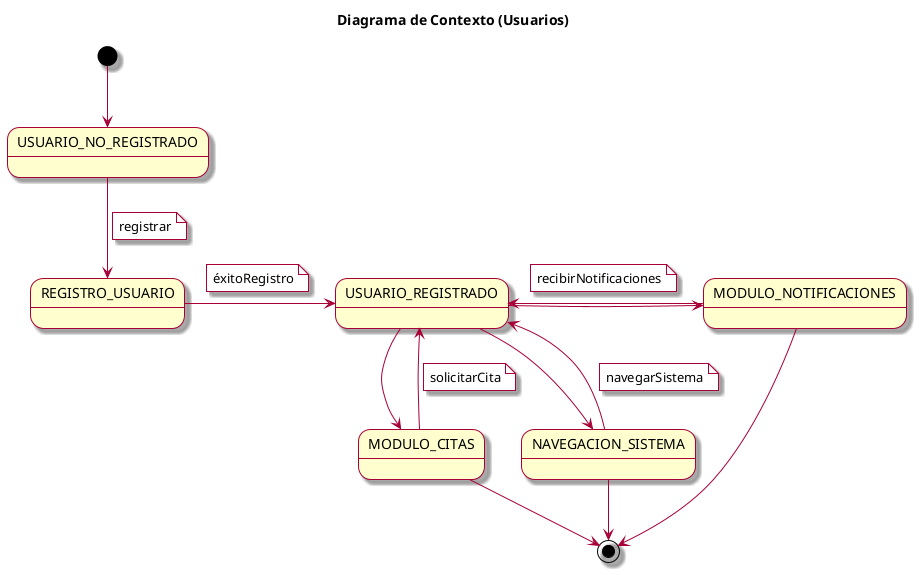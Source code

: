 @startuml Diagrama de Contexto (Usuarios y Sistema)

skin rose
skinparam note {
  BackgroundColor white
}
title Diagrama de Contexto (Usuarios)

[*] --> USUARIO_NO_REGISTRADO

USUARIO_NO_REGISTRADO -d-> REGISTRO_USUARIO
note on link: registrar

REGISTRO_USUARIO -r-> USUARIO_REGISTRADO
note on link: éxitoRegistro

USUARIO_REGISTRADO -d-> MODULO_CITAS
MODULO_CITAS -u-> USUARIO_REGISTRADO
note on link: solicitarCita

USUARIO_REGISTRADO -r-> MODULO_NOTIFICACIONES
MODULO_NOTIFICACIONES -l-> USUARIO_REGISTRADO
note on link: recibirNotificaciones

USUARIO_REGISTRADO -d-> NAVEGACION_SISTEMA
NAVEGACION_SISTEMA -u-> USUARIO_REGISTRADO
note on link: navegarSistema

MODULO_CITAS --> [*]
MODULO_NOTIFICACIONES --> [*]
NAVEGACION_SISTEMA --> [*]

@enduml

